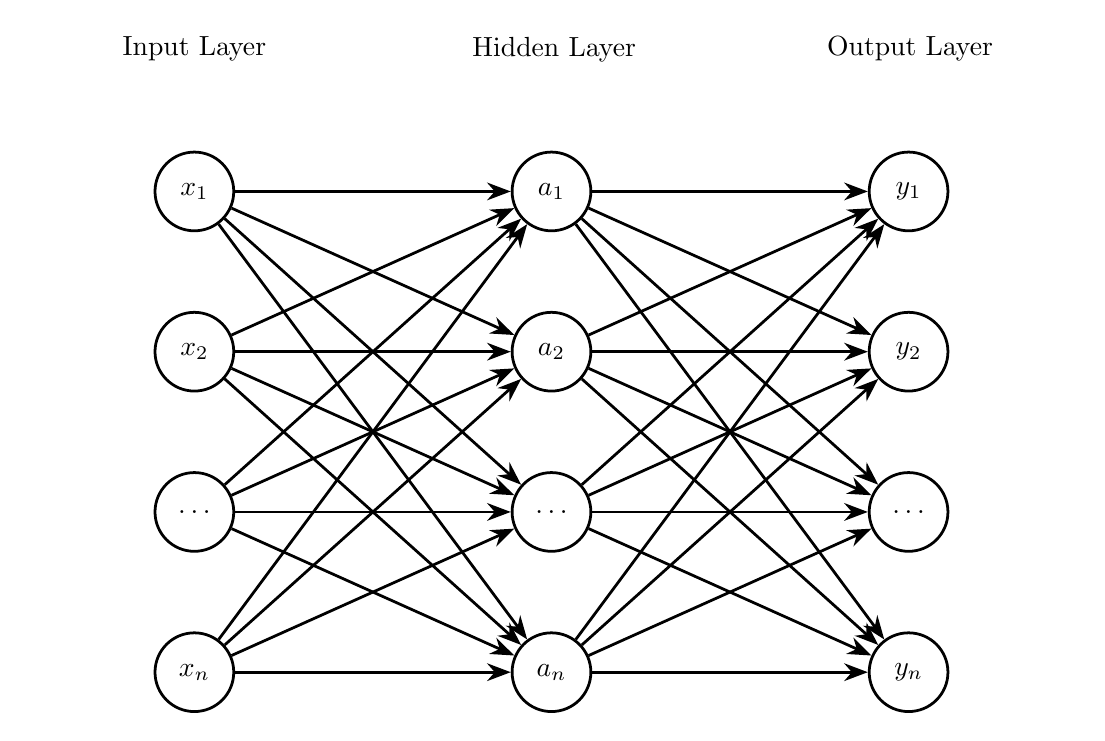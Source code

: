     \begin{tikzpicture}[
        node distance=1cm,
        line width=1pt,
        >={Stealth[length=3mm]},
        neuron/.style={circle, draw, minimum size=1cm},
        layer/.style={circle, draw, minimum size=1cm},
        annot/.style={text width=4cm, align=center, anchor=north}
    ]


    % Nodes
    \node[neuron]                   (input1) {$x_1$};
    % Annotations aligned in one line at the top
    \node[annot, above=of input1]  (input layer)  {Input Layer};
    \node[annot, right=0.3cm of input layer] (hidden layer)  {Hidden Layer};
    \node[annot,  right=0.25cm of hidden layer] (output layer)  {Output Layer};
    \node[neuron, below=of input1]  (input2) {$x_2$};
    \node[neuron, below=of input2]  (input3) {$\ldots$};
    \node[neuron, below=of input3]  (input4) {$x_n$};

    % Hidden layer
    \node[layer, right=3.5cm of input1] (layer1) {$a_1$};
    \node[layer, below=of layer1] (layer2) {$a_2$};
    \node[layer, below=of layer2] (layer3) {$\ldots$};
    \node[layer, below=of layer3] (layer4) {$a_n$};

    \node[neuron, right=3.5cm of layer1] (output1) {$y_1$};
    \node[neuron, below=of output1] (output2) {$y_2$};
    \node[neuron, below=of output2] (output3) {$\ldots$};
    \node[neuron, below=of output3] (output4) {$y_n$};

    % Connections input -> hidden
    \foreach \i in {1,...,4}
        \foreach \j in {1,...,4}
            \draw[->] (input\i) -- (layer\j);

    \foreach \i in {1,...,4}
        \foreach \j in {1,...,4}
            \draw[->] (layer\i) -- (output\j);


    \end{tikzpicture}
